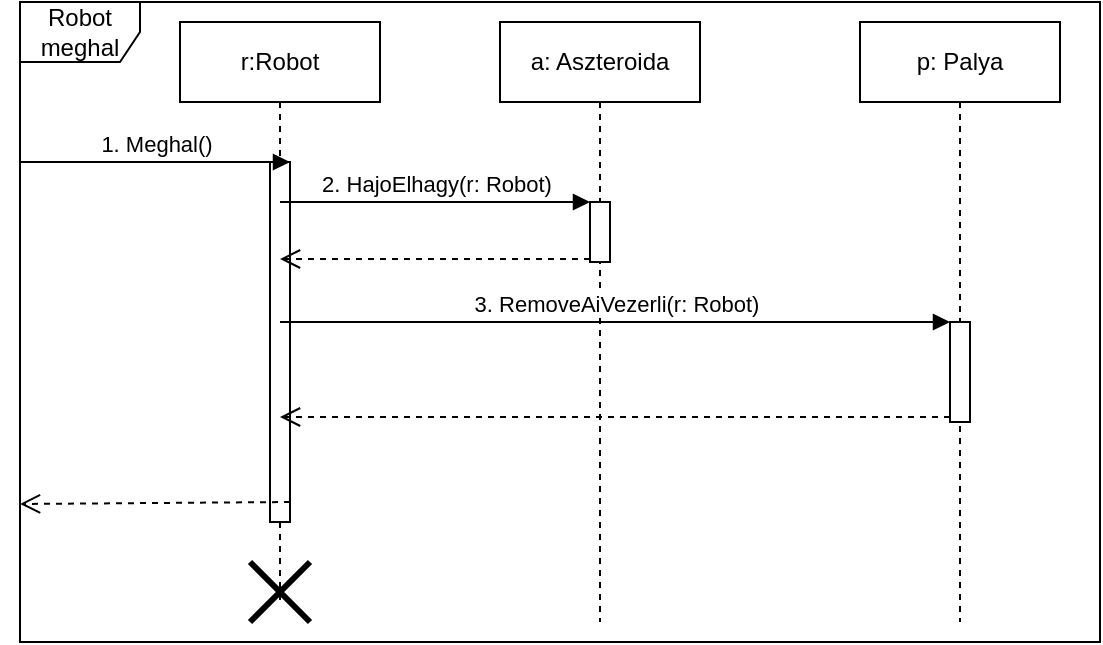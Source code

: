 <mxfile version="14.4.4" type="github">
  <diagram id="87kSOXtyuZORir1cVNWZ" name="Page-1">
    <mxGraphModel dx="782" dy="437" grid="1" gridSize="10" guides="1" tooltips="1" connect="1" arrows="1" fold="1" page="1" pageScale="1" pageWidth="827" pageHeight="1169" math="0" shadow="0">
      <root>
        <mxCell id="0" />
        <mxCell id="1" parent="0" />
        <mxCell id="YUkx3vms2a5XjrrqAEAg-1" value="Robot meghal" style="shape=umlFrame;whiteSpace=wrap;html=1;" parent="1" vertex="1">
          <mxGeometry x="50" y="10" width="540" height="320" as="geometry" />
        </mxCell>
        <mxCell id="Sjt6vZLdT5mPOzY2PxLy-1" value="r:Robot" style="shape=umlLifeline;perimeter=lifelinePerimeter;whiteSpace=wrap;html=1;container=1;collapsible=0;recursiveResize=0;outlineConnect=0;" parent="1" vertex="1">
          <mxGeometry x="130" y="20" width="100" height="290" as="geometry" />
        </mxCell>
        <mxCell id="Sjt6vZLdT5mPOzY2PxLy-2" value="" style="html=1;points=[];perimeter=orthogonalPerimeter;" parent="Sjt6vZLdT5mPOzY2PxLy-1" vertex="1">
          <mxGeometry x="45" y="70" width="10" height="180" as="geometry" />
        </mxCell>
        <mxCell id="Sjt6vZLdT5mPOzY2PxLy-4" value="" style="html=1;verticalAlign=bottom;endArrow=open;dashed=1;endSize=8;" parent="Sjt6vZLdT5mPOzY2PxLy-1" edge="1">
          <mxGeometry x="0.652" y="-67" relative="1" as="geometry">
            <mxPoint x="-80" y="241" as="targetPoint" />
            <mxPoint as="offset" />
            <mxPoint x="55" y="240" as="sourcePoint" />
          </mxGeometry>
        </mxCell>
        <mxCell id="Sjt6vZLdT5mPOzY2PxLy-5" value="" style="shape=umlDestroy;whiteSpace=wrap;html=1;strokeWidth=3;" parent="Sjt6vZLdT5mPOzY2PxLy-1" vertex="1">
          <mxGeometry x="35" y="270" width="30" height="30" as="geometry" />
        </mxCell>
        <mxCell id="Sjt6vZLdT5mPOzY2PxLy-6" value="a: Aszteroida" style="shape=umlLifeline;perimeter=lifelinePerimeter;whiteSpace=wrap;html=1;container=1;collapsible=0;recursiveResize=0;outlineConnect=0;" parent="1" vertex="1">
          <mxGeometry x="290" y="20" width="100" height="300" as="geometry" />
        </mxCell>
        <mxCell id="Sjt6vZLdT5mPOzY2PxLy-7" value="" style="html=1;points=[];perimeter=orthogonalPerimeter;" parent="Sjt6vZLdT5mPOzY2PxLy-6" vertex="1">
          <mxGeometry x="45" y="90" width="10" height="30" as="geometry" />
        </mxCell>
        <mxCell id="Sjt6vZLdT5mPOzY2PxLy-8" value="2. HajoElhagy(r: Robot)" style="html=1;verticalAlign=bottom;endArrow=block;entryX=0;entryY=0;" parent="1" source="Sjt6vZLdT5mPOzY2PxLy-1" target="Sjt6vZLdT5mPOzY2PxLy-7" edge="1">
          <mxGeometry relative="1" as="geometry">
            <mxPoint x="265" y="110" as="sourcePoint" />
            <Array as="points">
              <mxPoint x="270" y="110" />
            </Array>
          </mxGeometry>
        </mxCell>
        <mxCell id="Sjt6vZLdT5mPOzY2PxLy-9" value="" style="html=1;verticalAlign=bottom;endArrow=open;dashed=1;endSize=8;exitX=0;exitY=0.95;" parent="1" source="Sjt6vZLdT5mPOzY2PxLy-7" target="Sjt6vZLdT5mPOzY2PxLy-1" edge="1">
          <mxGeometry relative="1" as="geometry">
            <mxPoint x="265" y="186" as="targetPoint" />
          </mxGeometry>
        </mxCell>
        <mxCell id="Sjt6vZLdT5mPOzY2PxLy-10" value="p: Palya" style="shape=umlLifeline;perimeter=lifelinePerimeter;whiteSpace=wrap;html=1;container=1;collapsible=0;recursiveResize=0;outlineConnect=0;" parent="1" vertex="1">
          <mxGeometry x="470" y="20" width="100" height="300" as="geometry" />
        </mxCell>
        <mxCell id="Sjt6vZLdT5mPOzY2PxLy-11" value="" style="html=1;points=[];perimeter=orthogonalPerimeter;" parent="Sjt6vZLdT5mPOzY2PxLy-10" vertex="1">
          <mxGeometry x="45" y="150" width="10" height="50" as="geometry" />
        </mxCell>
        <mxCell id="Sjt6vZLdT5mPOzY2PxLy-12" value="3. RemoveAiVezerli(r: Robot)" style="html=1;verticalAlign=bottom;endArrow=block;entryX=0;entryY=0;" parent="1" source="Sjt6vZLdT5mPOzY2PxLy-1" target="Sjt6vZLdT5mPOzY2PxLy-11" edge="1">
          <mxGeometry relative="1" as="geometry">
            <mxPoint x="445" y="150" as="sourcePoint" />
          </mxGeometry>
        </mxCell>
        <mxCell id="Sjt6vZLdT5mPOzY2PxLy-13" value="" style="html=1;verticalAlign=bottom;endArrow=open;dashed=1;endSize=8;exitX=0;exitY=0.95;" parent="1" source="Sjt6vZLdT5mPOzY2PxLy-11" target="Sjt6vZLdT5mPOzY2PxLy-1" edge="1">
          <mxGeometry x="-0.195" y="62" relative="1" as="geometry">
            <mxPoint x="445" y="226" as="targetPoint" />
            <mxPoint as="offset" />
          </mxGeometry>
        </mxCell>
        <mxCell id="Sjt6vZLdT5mPOzY2PxLy-3" value="1. Meghal()" style="html=1;verticalAlign=bottom;endArrow=block;entryX=1;entryY=0;exitX=0;exitY=0.25;exitDx=0;exitDy=0;exitPerimeter=0;" parent="1" source="YUkx3vms2a5XjrrqAEAg-1" target="Sjt6vZLdT5mPOzY2PxLy-2" edge="1">
          <mxGeometry relative="1" as="geometry">
            <mxPoint x="70" y="90" as="sourcePoint" />
          </mxGeometry>
        </mxCell>
      </root>
    </mxGraphModel>
  </diagram>
</mxfile>

